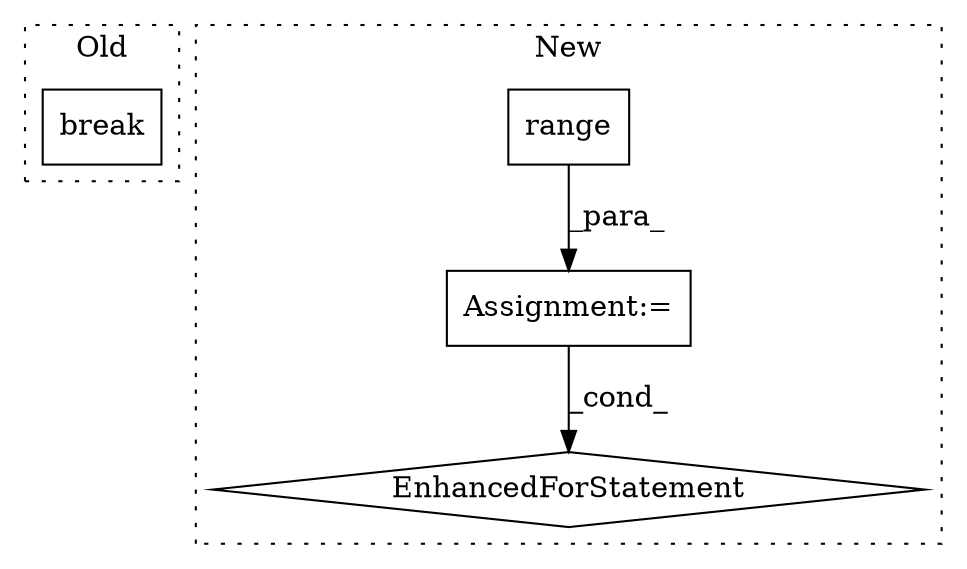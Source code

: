 digraph G {
subgraph cluster0 {
1 [label="break" a="10" s="2537" l="6" shape="box"];
label = "Old";
style="dotted";
}
subgraph cluster1 {
2 [label="range" a="32" s="1690,1697" l="6,1" shape="box"];
3 [label="EnhancedForStatement" a="70" s="1705,1786" l="53,2" shape="diamond"];
4 [label="Assignment:=" a="7" s="1669" l="1" shape="box"];
label = "New";
style="dotted";
}
2 -> 4 [label="_para_"];
4 -> 3 [label="_cond_"];
}
